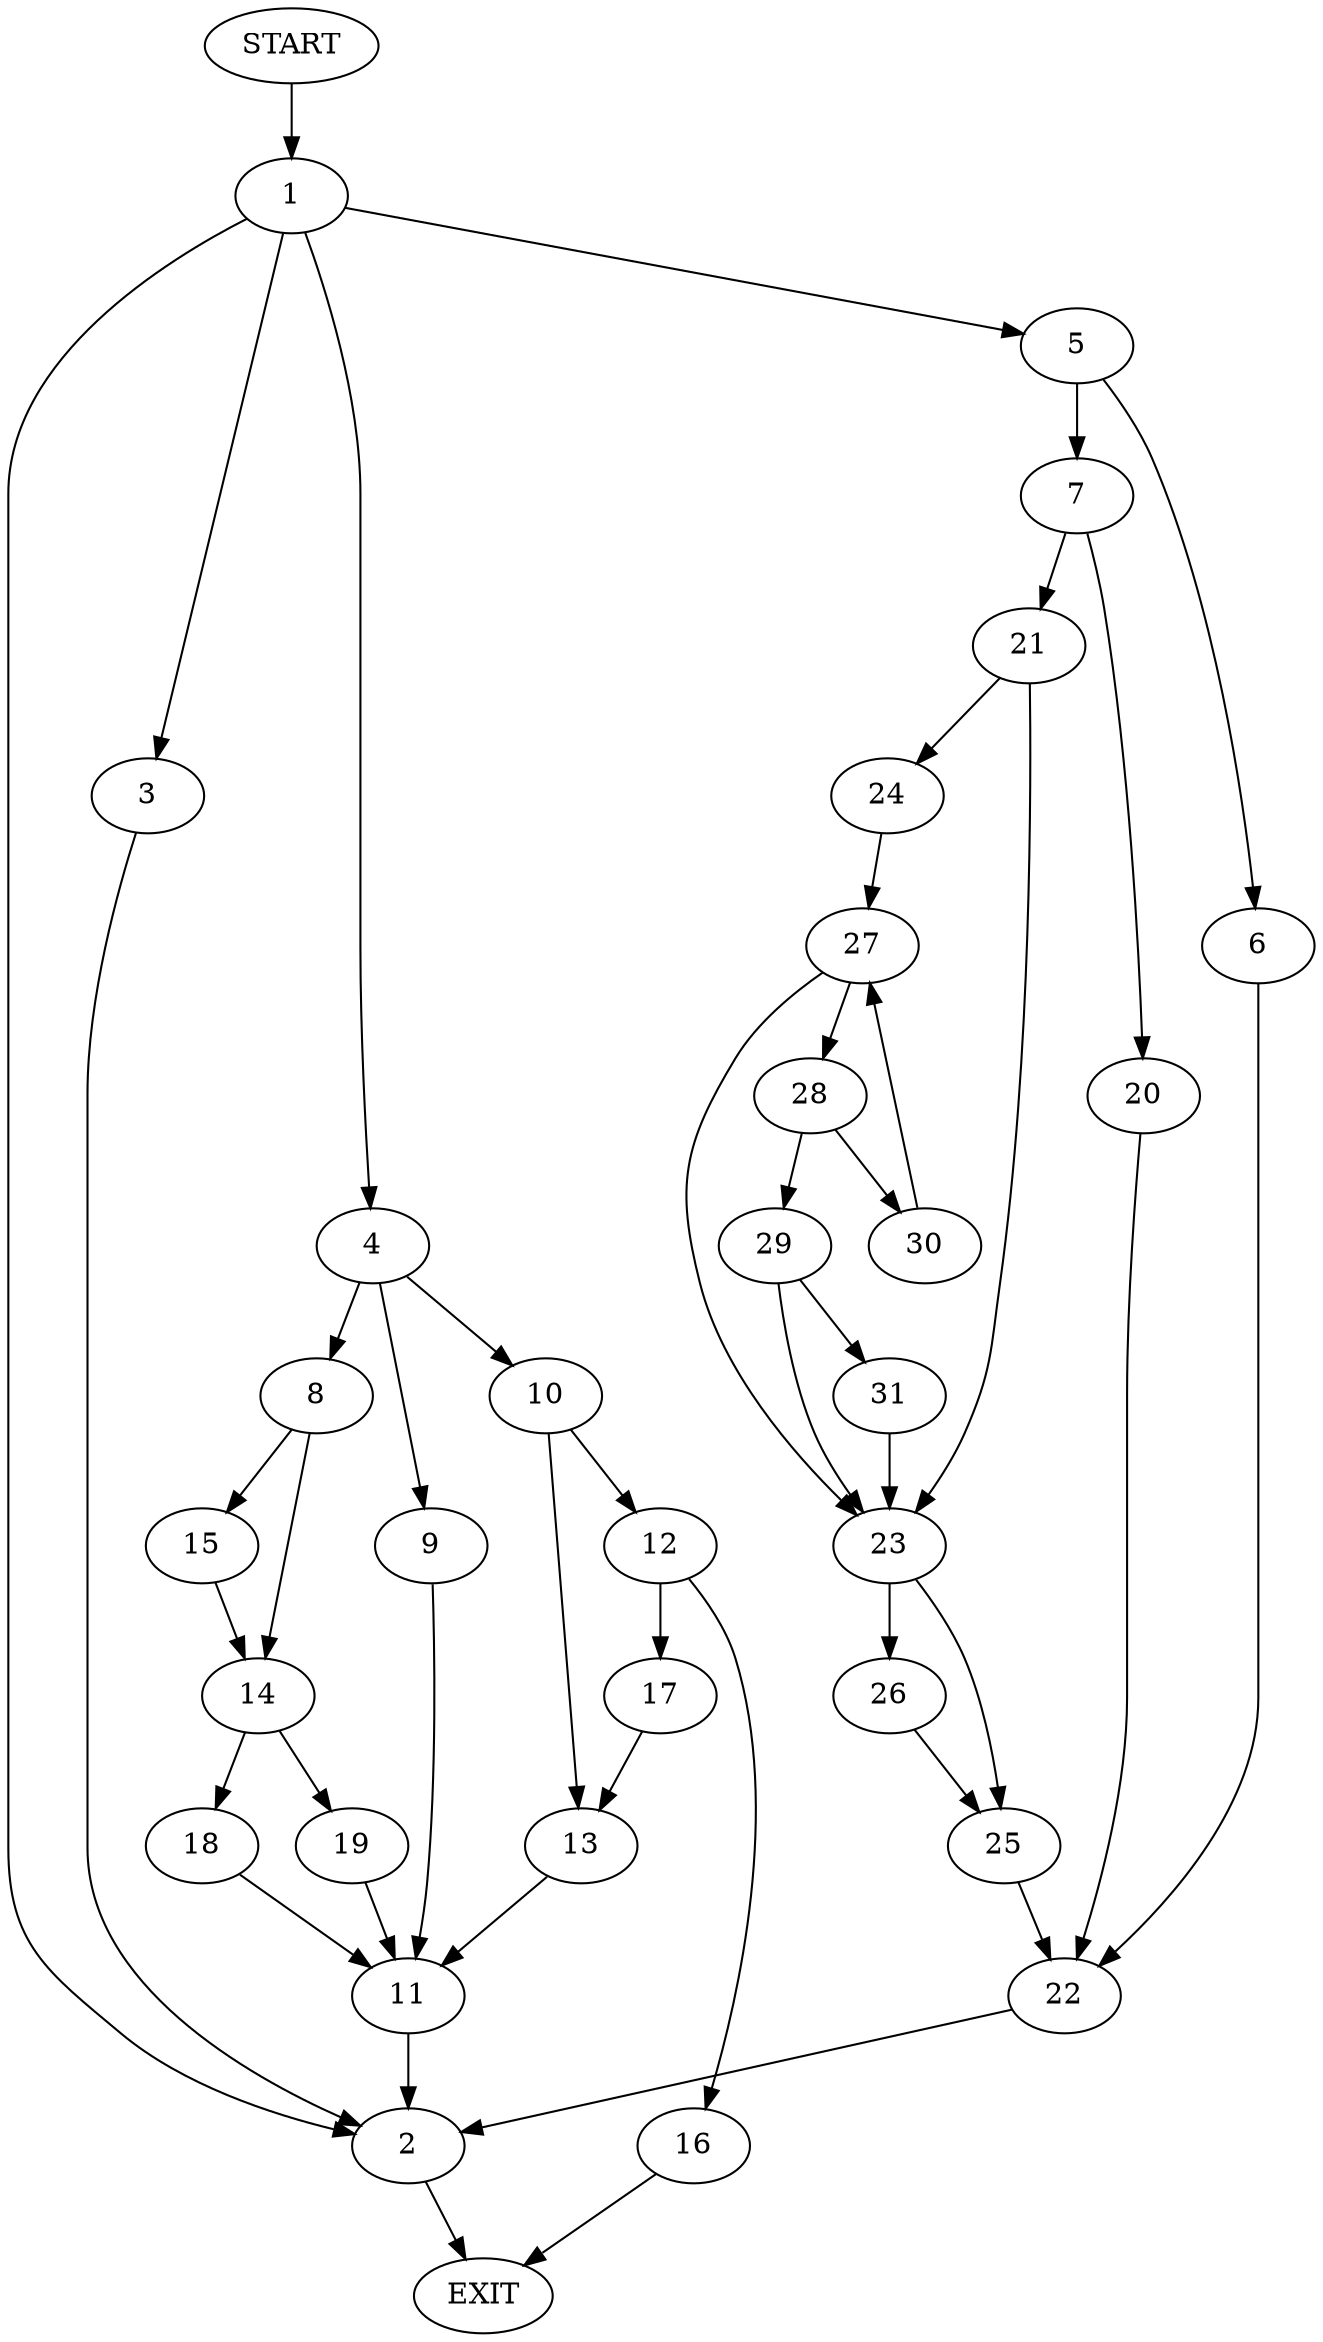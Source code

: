 digraph {
0 [label="START"]
32 [label="EXIT"]
0 -> 1
1 -> 2
1 -> 3
1 -> 4
1 -> 5
5 -> 6
5 -> 7
3 -> 2
4 -> 8
4 -> 9
4 -> 10
2 -> 32
9 -> 11
10 -> 12
10 -> 13
8 -> 14
8 -> 15
12 -> 16
12 -> 17
13 -> 11
16 -> 32
17 -> 13
11 -> 2
14 -> 18
14 -> 19
15 -> 14
18 -> 11
19 -> 11
7 -> 20
7 -> 21
6 -> 22
22 -> 2
21 -> 23
21 -> 24
20 -> 22
23 -> 25
23 -> 26
24 -> 27
27 -> 23
27 -> 28
28 -> 29
28 -> 30
29 -> 23
29 -> 31
30 -> 27
31 -> 23
26 -> 25
25 -> 22
}
